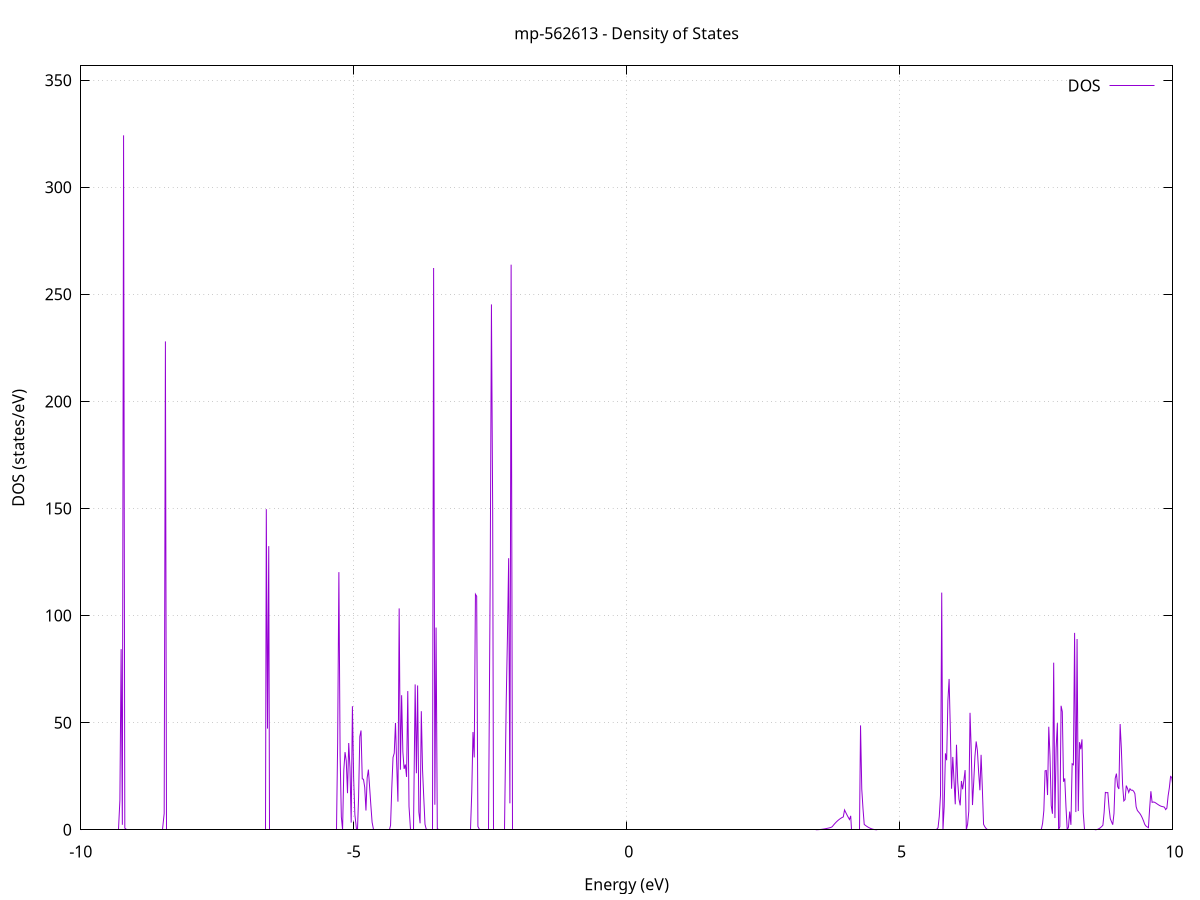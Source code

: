 set title 'mp-562613 - Density of States'
set xlabel 'Energy (eV)'
set ylabel 'DOS (states/eV)'
set grid
set xrange [-10:10]
set yrange [0:356.678]
set xzeroaxis lt -1
set terminal png size 800,600
set output 'mp-562613_dos_gnuplot.png'
plot '-' using 1:2 with lines title 'DOS'
-26.210700 0.000000
-26.188100 0.000000
-26.165600 0.000000
-26.143100 0.000000
-26.120500 0.000000
-26.098000 0.000000
-26.075500 0.000000
-26.052900 0.000000
-26.030400 0.000000
-26.007800 0.000000
-25.985300 0.000000
-25.962800 0.000000
-25.940200 0.000000
-25.917700 0.000000
-25.895100 0.000000
-25.872600 0.000000
-25.850100 0.000000
-25.827500 0.000000
-25.805000 0.000000
-25.782400 0.000000
-25.759900 0.000000
-25.737400 0.000000
-25.714800 0.000000
-25.692300 0.000000
-25.669700 0.000000
-25.647200 0.000000
-25.624700 0.000000
-25.602100 0.000000
-25.579600 0.000000
-25.557000 0.000000
-25.534500 0.000000
-25.512000 0.000000
-25.489400 0.000000
-25.466900 0.000000
-25.444400 0.000000
-25.421800 0.000000
-25.399300 0.000000
-25.376700 0.000000
-25.354200 0.000000
-25.331700 0.000000
-25.309100 0.000000
-25.286600 0.000000
-25.264000 0.000000
-25.241500 0.000000
-25.219000 0.000000
-25.196400 0.000000
-25.173900 0.000000
-25.151300 0.000000
-25.128800 0.000000
-25.106300 0.000000
-25.083700 0.000000
-25.061200 0.000000
-25.038600 0.000000
-25.016100 0.000000
-24.993600 0.000000
-24.971000 0.000000
-24.948500 0.000000
-24.926000 0.000000
-24.903400 0.000000
-24.880900 0.000000
-24.858300 0.000000
-24.835800 0.000000
-24.813300 0.000000
-24.790700 0.000000
-24.768200 0.000000
-24.745600 0.000000
-24.723100 0.000000
-24.700600 0.000000
-24.678000 0.000000
-24.655500 0.000000
-24.632900 0.000000
-24.610400 0.000000
-24.587900 0.000000
-24.565300 0.000000
-24.542800 0.000000
-24.520200 0.000000
-24.497700 0.000000
-24.475200 0.000000
-24.452600 0.000000
-24.430100 0.000000
-24.407600 0.000000
-24.385000 0.000000
-24.362500 0.000000
-24.339900 0.000000
-24.317400 0.000000
-24.294900 0.000000
-24.272300 0.000000
-24.249800 0.000000
-24.227200 0.000000
-24.204700 0.000000
-24.182200 0.000000
-24.159600 8.852300
-24.137100 0.000000
-24.114500 0.000000
-24.092000 0.000000
-24.069500 0.000000
-24.046900 0.000000
-24.024400 0.000000
-24.001800 0.000000
-23.979300 0.000000
-23.956800 0.000000
-23.934200 0.000000
-23.911700 0.000000
-23.889200 0.000000
-23.866600 0.000000
-23.844100 0.000000
-23.821500 0.000000
-23.799000 0.000000
-23.776500 0.000000
-23.753900 0.000000
-23.731400 0.000000
-23.708800 0.000000
-23.686300 0.000000
-23.663800 0.000000
-23.641200 0.000000
-23.618700 0.000000
-23.596100 0.000000
-23.573600 0.000000
-23.551100 0.000000
-23.528500 0.000000
-23.506000 0.000000
-23.483400 0.000000
-23.460900 0.000000
-23.438400 0.000000
-23.415800 0.000000
-23.393300 0.000000
-23.370800 0.000000
-23.348200 0.000000
-23.325700 0.000000
-23.303100 0.000000
-23.280600 0.000000
-23.258100 0.000000
-23.235500 0.000000
-23.213000 0.000000
-23.190400 0.000000
-23.167900 0.000000
-23.145400 0.000000
-23.122800 0.000000
-23.100300 0.000000
-23.077700 0.000000
-23.055200 0.000000
-23.032700 0.000000
-23.010100 0.000000
-22.987600 0.000000
-22.965000 0.000000
-22.942500 0.000000
-22.920000 0.000000
-22.897400 0.000000
-22.874900 0.000000
-22.852400 0.000000
-22.829800 0.000000
-22.807300 0.000000
-22.784700 0.000000
-22.762200 0.000000
-22.739700 0.000000
-22.717100 0.000000
-22.694600 0.000000
-22.672000 0.000000
-22.649500 0.000000
-22.627000 0.000000
-22.604400 0.000000
-22.581900 0.000000
-22.559300 0.000000
-22.536800 0.000000
-22.514300 0.000000
-22.491700 0.000000
-22.469200 0.000000
-22.446600 0.000000
-22.424100 0.000000
-22.401600 0.000000
-22.379000 0.000000
-22.356500 0.000000
-22.334000 0.000000
-22.311400 0.000000
-22.288900 0.000000
-22.266300 0.000000
-22.243800 0.000000
-22.221300 0.000000
-22.198700 55.037800
-22.176200 0.000000
-22.153600 0.000000
-22.131100 0.000000
-22.108600 0.000000
-22.086000 0.000000
-22.063500 0.000000
-22.040900 0.000000
-22.018400 0.000000
-21.995900 0.000000
-21.973300 0.000000
-21.950800 0.000000
-21.928200 0.000000
-21.905700 0.000000
-21.883200 0.000000
-21.860600 0.000000
-21.838100 0.000000
-21.815600 0.000000
-21.793000 0.000000
-21.770500 0.000000
-21.747900 0.000000
-21.725400 0.000000
-21.702900 0.000000
-21.680300 0.000000
-21.657800 0.000000
-21.635200 0.000000
-21.612700 0.000000
-21.590200 0.000000
-21.567600 0.000000
-21.545100 0.000000
-21.522500 0.000000
-21.500000 0.000000
-21.477500 0.000000
-21.454900 0.000000
-21.432400 0.000000
-21.409800 0.000000
-21.387300 0.000000
-21.364800 0.000000
-21.342200 0.000000
-21.319700 0.000000
-21.297100 0.000000
-21.274600 0.000000
-21.252100 0.000000
-21.229500 0.000000
-21.207000 0.000000
-21.184500 0.000000
-21.161900 0.000000
-21.139400 0.000000
-21.116800 0.000000
-21.094300 0.000000
-21.071800 0.000000
-21.049200 0.000000
-21.026700 0.000000
-21.004100 0.000000
-20.981600 0.000000
-20.959100 0.000000
-20.936500 0.000000
-20.914000 0.000000
-20.891400 0.000000
-20.868900 0.000000
-20.846400 0.000000
-20.823800 0.000000
-20.801300 0.000000
-20.778700 0.000000
-20.756200 0.000000
-20.733700 0.000000
-20.711100 0.000000
-20.688600 0.000000
-20.666100 0.000000
-20.643500 0.000000
-20.621000 0.000000
-20.598400 0.000000
-20.575900 0.000000
-20.553400 0.000000
-20.530800 0.000000
-20.508300 0.000000
-20.485700 0.000000
-20.463200 0.000000
-20.440700 0.000000
-20.418100 0.000000
-20.395600 0.000000
-20.373000 0.000000
-20.350500 0.000000
-20.328000 0.000000
-20.305400 0.000000
-20.282900 0.000000
-20.260300 0.000000
-20.237800 0.000000
-20.215300 0.000000
-20.192700 0.000000
-20.170200 0.000000
-20.147700 0.000000
-20.125100 0.000000
-20.102600 0.000000
-20.080000 0.000000
-20.057500 0.000000
-20.035000 0.000000
-20.012400 0.000000
-19.989900 0.000000
-19.967300 0.000000
-19.944800 0.000000
-19.922300 0.000000
-19.899700 0.000000
-19.877200 0.000000
-19.854600 0.000000
-19.832100 0.000000
-19.809600 0.000000
-19.787000 0.000000
-19.764500 0.000000
-19.741900 0.000000
-19.719400 0.000000
-19.696900 0.000000
-19.674300 0.000000
-19.651800 0.000000
-19.629300 0.000000
-19.606700 0.000000
-19.584200 0.000000
-19.561600 0.000000
-19.539100 0.000000
-19.516600 0.000000
-19.494000 0.000000
-19.471500 0.000000
-19.448900 0.000000
-19.426400 595.276800
-19.403900 235.315100
-19.381300 8.285100
-19.358800 0.000000
-19.336200 0.000000
-19.313700 0.000000
-19.291200 0.000000
-19.268600 0.000000
-19.246100 0.000000
-19.223500 0.000000
-19.201000 0.000000
-19.178500 0.000000
-19.155900 0.000000
-19.133400 0.000000
-19.110900 0.000000
-19.088300 0.000000
-19.065800 0.000000
-19.043200 0.000000
-19.020700 0.000000
-18.998200 0.000000
-18.975600 0.000000
-18.953100 0.000000
-18.930500 0.000000
-18.908000 0.000000
-18.885500 0.000000
-18.862900 0.000000
-18.840400 0.000000
-18.817800 0.000000
-18.795300 0.000000
-18.772800 0.000000
-18.750200 0.000000
-18.727700 0.000000
-18.705100 0.000000
-18.682600 0.000000
-18.660100 0.000000
-18.637500 0.000000
-18.615000 0.000000
-18.592500 0.000000
-18.569900 0.000000
-18.547400 0.000000
-18.524800 0.000000
-18.502300 0.000000
-18.479800 0.000000
-18.457200 0.000000
-18.434700 0.000000
-18.412100 0.000000
-18.389600 0.000000
-18.367100 0.000000
-18.344500 0.000000
-18.322000 0.000000
-18.299400 0.000000
-18.276900 0.000000
-18.254400 0.000000
-18.231800 0.000000
-18.209300 0.000000
-18.186700 0.000000
-18.164200 0.000000
-18.141700 0.000000
-18.119100 0.000000
-18.096600 0.000000
-18.074100 0.000000
-18.051500 0.000000
-18.029000 0.000000
-18.006400 0.000000
-17.983900 0.000000
-17.961400 0.000000
-17.938800 0.000000
-17.916300 0.000000
-17.893700 0.000000
-17.871200 0.000000
-17.848700 0.000000
-17.826100 0.000000
-17.803600 0.000000
-17.781000 0.000000
-17.758500 0.000000
-17.736000 0.000000
-17.713400 0.000000
-17.690900 0.000000
-17.668300 0.000000
-17.645800 0.000000
-17.623300 0.000000
-17.600700 0.000000
-17.578200 0.000000
-17.555700 0.000000
-17.533100 0.000000
-17.510600 0.000000
-17.488000 0.000000
-17.465500 0.000000
-17.443000 0.000000
-17.420400 0.000000
-17.397900 0.000000
-17.375300 0.000000
-17.352800 0.000000
-17.330300 0.000000
-17.307700 0.000000
-17.285200 0.000000
-17.262600 0.000000
-17.240100 0.000000
-17.217600 0.000000
-17.195000 0.000000
-17.172500 0.000000
-17.149900 0.000000
-17.127400 0.000000
-17.104900 0.000000
-17.082300 0.000000
-17.059800 0.000000
-17.037200 0.000000
-17.014700 0.000000
-16.992200 0.000000
-16.969600 0.000000
-16.947100 0.000000
-16.924600 0.000000
-16.902000 0.000000
-16.879500 0.000000
-16.856900 0.000000
-16.834400 0.000000
-16.811900 0.000000
-16.789300 0.000000
-16.766800 0.000000
-16.744200 0.000000
-16.721700 0.000000
-16.699200 0.000000
-16.676600 0.000000
-16.654100 0.000000
-16.631500 0.000000
-16.609000 0.000000
-16.586500 0.000000
-16.563900 0.000000
-16.541400 0.000000
-16.518800 0.000000
-16.496300 0.000000
-16.473800 0.000000
-16.451200 0.000000
-16.428700 0.000000
-16.406200 0.000000
-16.383600 0.000000
-16.361100 0.000000
-16.338500 0.000000
-16.316000 0.000000
-16.293500 0.000000
-16.270900 0.000000
-16.248400 0.000000
-16.225800 0.000000
-16.203300 0.000000
-16.180800 0.000000
-16.158200 0.000000
-16.135700 0.000000
-16.113100 0.000000
-16.090600 0.000000
-16.068100 0.000000
-16.045500 0.000000
-16.023000 0.000000
-16.000400 0.000000
-15.977900 0.000000
-15.955400 0.000000
-15.932800 0.000000
-15.910300 0.000000
-15.887800 0.000000
-15.865200 0.000000
-15.842700 0.000000
-15.820100 0.000000
-15.797600 0.000000
-15.775100 0.000000
-15.752500 0.000000
-15.730000 0.000000
-15.707400 0.000000
-15.684900 0.000000
-15.662400 0.000000
-15.639800 0.000000
-15.617300 0.000000
-15.594700 0.000000
-15.572200 0.000000
-15.549700 0.000000
-15.527100 0.000000
-15.504600 0.000000
-15.482000 0.000000
-15.459500 0.000000
-15.437000 0.000000
-15.414400 0.000000
-15.391900 0.000000
-15.369400 0.000000
-15.346800 0.000000
-15.324300 0.000000
-15.301700 0.000000
-15.279200 0.000000
-15.256700 0.000000
-15.234100 0.000000
-15.211600 0.000000
-15.189000 0.000000
-15.166500 0.000000
-15.144000 0.000000
-15.121400 0.000000
-15.098900 0.000000
-15.076300 0.000000
-15.053800 0.000000
-15.031300 0.000000
-15.008700 0.000000
-14.986200 0.000000
-14.963600 0.000000
-14.941100 0.000000
-14.918600 0.000000
-14.896000 0.000000
-14.873500 0.000000
-14.851000 0.000000
-14.828400 0.000000
-14.805900 0.000000
-14.783300 0.000000
-14.760800 0.000000
-14.738300 0.000000
-14.715700 0.000000
-14.693200 0.000000
-14.670600 0.000000
-14.648100 0.000000
-14.625600 0.000000
-14.603000 0.000000
-14.580500 0.000000
-14.557900 0.000000
-14.535400 0.000000
-14.512900 0.000000
-14.490300 0.000000
-14.467800 0.000000
-14.445200 0.000000
-14.422700 0.000000
-14.400200 0.000000
-14.377600 0.000000
-14.355100 0.000000
-14.332600 0.000000
-14.310000 0.000000
-14.287500 0.000000
-14.264900 0.000000
-14.242400 0.000000
-14.219900 0.000000
-14.197300 0.000000
-14.174800 0.000000
-14.152200 0.000000
-14.129700 0.000000
-14.107200 0.000000
-14.084600 0.000000
-14.062100 0.000000
-14.039500 0.000000
-14.017000 0.000000
-13.994500 0.000000
-13.971900 0.000000
-13.949400 0.000000
-13.926800 0.000000
-13.904300 0.000000
-13.881800 0.000000
-13.859200 0.000000
-13.836700 0.000000
-13.814200 0.000000
-13.791600 0.000000
-13.769100 0.000000
-13.746500 0.000000
-13.724000 0.000000
-13.701500 0.000000
-13.678900 0.000000
-13.656400 0.000000
-13.633800 0.000000
-13.611300 0.000000
-13.588800 0.000000
-13.566200 0.000000
-13.543700 0.000000
-13.521100 0.000000
-13.498600 0.000000
-13.476100 0.000000
-13.453500 0.000000
-13.431000 0.000000
-13.408400 0.000000
-13.385900 0.000000
-13.363400 0.000000
-13.340800 0.000000
-13.318300 0.000000
-13.295800 0.000000
-13.273200 0.000000
-13.250700 0.000000
-13.228100 0.000000
-13.205600 0.000000
-13.183100 0.000000
-13.160500 0.000000
-13.138000 0.000000
-13.115400 0.000000
-13.092900 0.000000
-13.070400 0.000000
-13.047800 0.000000
-13.025300 0.000000
-13.002700 0.000000
-12.980200 0.000000
-12.957700 0.000000
-12.935100 0.000000
-12.912600 0.000000
-12.890000 0.000000
-12.867500 0.000000
-12.845000 0.000000
-12.822400 0.000000
-12.799900 0.000000
-12.777300 0.000000
-12.754800 0.000000
-12.732300 0.000000
-12.709700 0.000000
-12.687200 0.000000
-12.664700 0.000000
-12.642100 0.000000
-12.619600 0.000000
-12.597000 0.000000
-12.574500 0.000000
-12.552000 0.000000
-12.529400 0.000000
-12.506900 0.000000
-12.484300 0.000000
-12.461800 0.000000
-12.439300 0.000000
-12.416700 0.000000
-12.394200 0.000000
-12.371600 0.000000
-12.349100 0.000000
-12.326600 0.000000
-12.304000 0.000000
-12.281500 0.000000
-12.258900 0.000000
-12.236400 0.000000
-12.213900 0.000000
-12.191300 0.000000
-12.168800 0.000000
-12.146300 0.000000
-12.123700 0.000000
-12.101200 0.000000
-12.078600 0.000000
-12.056100 0.000000
-12.033600 0.000000
-12.011000 0.000000
-11.988500 0.000000
-11.965900 0.000000
-11.943400 0.000000
-11.920900 0.000000
-11.898300 0.000000
-11.875800 0.000000
-11.853200 0.000000
-11.830700 0.000000
-11.808200 377.495300
-11.785600 361.751800
-11.763100 0.000000
-11.740500 4.870000
-11.718000 0.000000
-11.695500 0.000000
-11.672900 0.000000
-11.650400 0.000000
-11.627900 0.000000
-11.605300 0.000000
-11.582800 0.000000
-11.560200 0.000000
-11.537700 0.000000
-11.515200 0.000000
-11.492600 0.000000
-11.470100 0.000000
-11.447500 0.000000
-11.425000 0.000000
-11.402500 0.000000
-11.379900 0.000000
-11.357400 0.000000
-11.334800 0.000000
-11.312300 0.000000
-11.289800 0.000000
-11.267200 0.000000
-11.244700 0.000000
-11.222100 0.000000
-11.199600 0.000000
-11.177100 0.000000
-11.154500 0.000000
-11.132000 0.000000
-11.109500 0.000000
-11.086900 0.000000
-11.064400 0.000000
-11.041800 0.000000
-11.019300 0.000000
-10.996800 0.000000
-10.974200 0.000000
-10.951700 0.000000
-10.929100 0.000000
-10.906600 0.000000
-10.884100 0.000000
-10.861500 0.000000
-10.839000 0.000000
-10.816400 0.000000
-10.793900 0.000000
-10.771400 0.000000
-10.748800 0.000000
-10.726300 0.000000
-10.703700 0.000000
-10.681200 0.000000
-10.658700 0.000000
-10.636100 0.000000
-10.613600 0.000000
-10.591100 0.000000
-10.568500 0.000000
-10.546000 0.000000
-10.523400 0.000000
-10.500900 0.000000
-10.478400 0.000000
-10.455800 0.000000
-10.433300 0.000000
-10.410700 0.000000
-10.388200 0.000000
-10.365700 0.000000
-10.343100 0.000000
-10.320600 0.000000
-10.298000 0.000000
-10.275500 0.000000
-10.253000 0.000000
-10.230400 0.000000
-10.207900 0.000000
-10.185300 0.000000
-10.162800 0.000000
-10.140300 0.000000
-10.117700 0.000000
-10.095200 0.000000
-10.072700 0.000000
-10.050100 0.000000
-10.027600 0.000000
-10.005000 0.000000
-9.982500 0.000000
-9.960000 0.000000
-9.937400 0.000000
-9.914900 0.000000
-9.892300 0.000000
-9.869800 0.000000
-9.847300 0.000000
-9.824700 0.000000
-9.802200 0.000000
-9.779600 0.000000
-9.757100 0.000000
-9.734600 0.000000
-9.712000 0.000000
-9.689500 0.000000
-9.666900 0.000000
-9.644400 0.000000
-9.621900 0.000000
-9.599300 0.000000
-9.576800 0.000000
-9.554300 0.000000
-9.531700 0.000000
-9.509200 0.000000
-9.486600 0.000000
-9.464100 0.000000
-9.441600 0.000000
-9.419000 0.000000
-9.396500 0.000000
-9.373900 0.000000
-9.351400 0.000000
-9.328900 0.000000
-9.306300 0.000000
-9.283800 13.833700
-9.261200 84.331200
-9.238700 2.324700
-9.216200 324.252600
-9.193600 0.793600
-9.171100 0.000000
-9.148500 0.000000
-9.126000 0.000000
-9.103500 0.000000
-9.080900 0.000000
-9.058400 0.000000
-9.035800 0.000000
-9.013300 0.000000
-8.990800 0.000000
-8.968200 0.000000
-8.945700 0.000000
-8.923200 0.000000
-8.900600 0.000000
-8.878100 0.000000
-8.855500 0.000000
-8.833000 0.000000
-8.810500 0.000000
-8.787900 0.000000
-8.765400 0.000000
-8.742800 0.000000
-8.720300 0.000000
-8.697800 0.000000
-8.675200 0.000000
-8.652700 0.000000
-8.630100 0.000000
-8.607600 0.000000
-8.585100 0.000000
-8.562500 0.000000
-8.540000 0.000000
-8.517400 0.000000
-8.494900 0.000000
-8.472400 7.590600
-8.449800 228.021200
-8.427300 0.000000
-8.404800 0.000000
-8.382200 0.000000
-8.359700 0.000000
-8.337100 0.000000
-8.314600 0.000000
-8.292100 0.000000
-8.269500 0.000000
-8.247000 0.000000
-8.224400 0.000000
-8.201900 0.000000
-8.179400 0.000000
-8.156800 0.000000
-8.134300 0.000000
-8.111700 0.000000
-8.089200 0.000000
-8.066700 0.000000
-8.044100 0.000000
-8.021600 0.000000
-7.999000 0.000000
-7.976500 0.000000
-7.954000 0.000000
-7.931400 0.000000
-7.908900 0.000000
-7.886400 0.000000
-7.863800 0.000000
-7.841300 0.000000
-7.818700 0.000000
-7.796200 0.000000
-7.773700 0.000000
-7.751100 0.000000
-7.728600 0.000000
-7.706000 0.000000
-7.683500 0.000000
-7.661000 0.000000
-7.638400 0.000000
-7.615900 0.000000
-7.593300 0.000000
-7.570800 0.000000
-7.548300 0.000000
-7.525700 0.000000
-7.503200 0.000000
-7.480600 0.000000
-7.458100 0.000000
-7.435600 0.000000
-7.413000 0.000000
-7.390500 0.000000
-7.368000 0.000000
-7.345400 0.000000
-7.322900 0.000000
-7.300300 0.000000
-7.277800 0.000000
-7.255300 0.000000
-7.232700 0.000000
-7.210200 0.000000
-7.187600 0.000000
-7.165100 0.000000
-7.142600 0.000000
-7.120000 0.000000
-7.097500 0.000000
-7.074900 0.000000
-7.052400 0.000000
-7.029900 0.000000
-7.007300 0.000000
-6.984800 0.000000
-6.962200 0.000000
-6.939700 0.000000
-6.917200 0.000000
-6.894600 0.000000
-6.872100 0.000000
-6.849600 0.000000
-6.827000 0.000000
-6.804500 0.000000
-6.781900 0.000000
-6.759400 0.000000
-6.736900 0.000000
-6.714300 0.000000
-6.691800 0.000000
-6.669200 0.000000
-6.646700 0.000000
-6.624200 0.000000
-6.601600 149.705600
-6.579100 47.250300
-6.556500 132.448600
-6.534000 0.000000
-6.511500 0.000000
-6.488900 0.000000
-6.466400 0.000000
-6.443800 0.000000
-6.421300 0.000000
-6.398800 0.000000
-6.376200 0.000000
-6.353700 0.000000
-6.331200 0.000000
-6.308600 0.000000
-6.286100 0.000000
-6.263500 0.000000
-6.241000 0.000000
-6.218500 0.000000
-6.195900 0.000000
-6.173400 0.000000
-6.150800 0.000000
-6.128300 0.000000
-6.105800 0.000000
-6.083200 0.000000
-6.060700 0.000000
-6.038100 0.000000
-6.015600 0.000000
-5.993100 0.000000
-5.970500 0.000000
-5.948000 0.000000
-5.925400 0.000000
-5.902900 0.000000
-5.880400 0.000000
-5.857800 0.000000
-5.835300 0.000000
-5.812800 0.000000
-5.790200 0.000000
-5.767700 0.000000
-5.745100 0.000000
-5.722600 0.000000
-5.700100 0.000000
-5.677500 0.000000
-5.655000 0.000000
-5.632400 0.000000
-5.609900 0.000000
-5.587400 0.000000
-5.564800 0.000000
-5.542300 0.000000
-5.519700 0.000000
-5.497200 0.000000
-5.474700 0.000000
-5.452100 0.000000
-5.429600 0.000000
-5.407000 0.000000
-5.384500 0.000000
-5.362000 0.000000
-5.339400 0.000000
-5.316900 0.000000
-5.294400 40.306900
-5.271800 120.306600
-5.249300 34.967800
-5.226700 5.993900
-5.204200 0.000000
-5.181700 27.854700
-5.159100 36.261500
-5.136600 32.131700
-5.114000 17.071900
-5.091500 40.517300
-5.069000 29.100800
-5.046400 3.350300
-5.023900 57.710700
-5.001300 24.188600
-4.978800 7.078700
-4.956300 0.000000
-4.933700 0.000000
-4.911200 14.926400
-4.888600 43.483200
-4.866100 46.354100
-4.843600 23.772500
-4.821000 23.584300
-4.798500 19.845200
-4.775900 8.988600
-4.753400 24.264100
-4.730900 28.089500
-4.708300 19.749500
-4.685800 11.349200
-4.663300 3.526300
-4.640700 0.000000
-4.618200 0.000000
-4.595600 0.000000
-4.573100 0.000000
-4.550600 0.000000
-4.528000 0.000000
-4.505500 0.000000
-4.482900 0.000000
-4.460400 0.000000
-4.437900 0.000000
-4.415300 0.000000
-4.392800 0.000000
-4.370200 0.000000
-4.347700 0.000000
-4.325200 2.027900
-4.302600 19.530700
-4.280100 33.740700
-4.257500 35.768800
-4.235000 49.889900
-4.212500 30.465000
-4.189900 13.124400
-4.167400 103.354500
-4.144900 28.052100
-4.122300 62.831200
-4.099800 36.423700
-4.077200 28.438600
-4.054700 30.478600
-4.032200 24.690800
-4.009600 64.759500
-3.987100 10.909700
-3.964500 0.000000
-3.942000 0.000000
-3.919500 0.000000
-3.896900 0.000000
-3.874400 67.885700
-3.851800 26.374100
-3.829300 67.369400
-3.806800 8.324900
-3.784200 3.016000
-3.761700 55.361400
-3.739100 27.940100
-3.716600 14.959700
-3.694100 2.546800
-3.671500 0.291100
-3.649000 0.000000
-3.626500 0.000000
-3.603900 0.000000
-3.581400 0.000000
-3.558800 0.000000
-3.536300 262.300100
-3.513800 11.688900
-3.491200 94.423900
-3.468700 0.569500
-3.446100 0.000000
-3.423600 0.000000
-3.401100 0.000000
-3.378500 0.000000
-3.356000 0.000000
-3.333400 0.000000
-3.310900 0.000000
-3.288400 0.000000
-3.265800 0.000000
-3.243300 0.000000
-3.220700 0.000000
-3.198200 0.000000
-3.175700 0.000000
-3.153100 0.000000
-3.130600 0.000000
-3.108100 0.000000
-3.085500 0.000000
-3.063000 0.000000
-3.040400 0.000000
-3.017900 0.000000
-2.995400 0.000000
-2.972800 0.000000
-2.950300 0.000000
-2.927700 0.000000
-2.905200 0.000000
-2.882700 0.000000
-2.860100 0.000000
-2.837600 17.381900
-2.815000 45.657700
-2.792500 33.784500
-2.770000 109.985500
-2.747400 109.039100
-2.724900 1.537200
-2.702300 0.000000
-2.679800 0.000000
-2.657300 0.000000
-2.634700 0.000000
-2.612200 0.000000
-2.589700 0.000000
-2.567100 0.000000
-2.544600 0.000000
-2.522000 0.000000
-2.499500 118.800700
-2.477000 245.312200
-2.454400 149.214600
-2.431900 0.000000
-2.409300 0.000000
-2.386800 0.000000
-2.364300 0.000000
-2.341700 0.000000
-2.319200 0.000000
-2.296600 0.000000
-2.274100 0.000000
-2.251600 0.000000
-2.229000 0.000000
-2.206500 59.541000
-2.183900 89.826800
-2.161400 126.798400
-2.138900 12.349000
-2.116300 263.853000
-2.093800 0.000000
-2.071300 0.000000
-2.048700 0.000000
-2.026200 0.000000
-2.003600 0.000000
-1.981100 0.000000
-1.958600 0.000000
-1.936000 0.000000
-1.913500 0.000000
-1.890900 0.000000
-1.868400 0.000000
-1.845900 0.000000
-1.823300 0.000000
-1.800800 0.000000
-1.778200 0.000000
-1.755700 0.000000
-1.733200 0.000000
-1.710600 0.000000
-1.688100 0.000000
-1.665500 0.000000
-1.643000 0.000000
-1.620500 0.000000
-1.597900 0.000000
-1.575400 0.000000
-1.552900 0.000000
-1.530300 0.000000
-1.507800 0.000000
-1.485200 0.000000
-1.462700 0.000000
-1.440200 0.000000
-1.417600 0.000000
-1.395100 0.000000
-1.372500 0.000000
-1.350000 0.000000
-1.327500 0.000000
-1.304900 0.000000
-1.282400 0.000000
-1.259800 0.000000
-1.237300 0.000000
-1.214800 0.000000
-1.192200 0.000000
-1.169700 0.000000
-1.147100 0.000000
-1.124600 0.000000
-1.102100 0.000000
-1.079500 0.000000
-1.057000 0.000000
-1.034500 0.000000
-1.011900 0.000000
-0.989400 0.000000
-0.966800 0.000000
-0.944300 0.000000
-0.921800 0.000000
-0.899200 0.000000
-0.876700 0.000000
-0.854100 0.000000
-0.831600 0.000000
-0.809100 0.000000
-0.786500 0.000000
-0.764000 0.000000
-0.741400 0.000000
-0.718900 0.000000
-0.696400 0.000000
-0.673800 0.000000
-0.651300 0.000000
-0.628700 0.000000
-0.606200 0.000000
-0.583700 0.000000
-0.561100 0.000000
-0.538600 0.000000
-0.516000 0.000000
-0.493500 0.000000
-0.471000 0.000000
-0.448400 0.000000
-0.425900 0.000000
-0.403400 0.000000
-0.380800 0.000000
-0.358300 0.000000
-0.335700 0.000000
-0.313200 0.000000
-0.290700 0.000000
-0.268100 0.000000
-0.245600 0.000000
-0.223000 0.000000
-0.200500 0.000000
-0.178000 0.000000
-0.155400 0.000000
-0.132900 0.000000
-0.110300 0.000000
-0.087800 0.000000
-0.065300 0.000000
-0.042700 0.000000
-0.020200 0.000000
0.002400 0.000000
0.024900 0.000000
0.047400 0.000000
0.070000 0.000000
0.092500 0.000000
0.115000 0.000000
0.137600 0.000000
0.160100 0.000000
0.182700 0.000000
0.205200 0.000000
0.227700 0.000000
0.250300 0.000000
0.272800 0.000000
0.295400 0.000000
0.317900 0.000000
0.340400 0.000000
0.363000 0.000000
0.385500 0.000000
0.408100 0.000000
0.430600 0.000000
0.453100 0.000000
0.475700 0.000000
0.498200 0.000000
0.520800 0.000000
0.543300 0.000000
0.565800 0.000000
0.588400 0.000000
0.610900 0.000000
0.633400 0.000000
0.656000 0.000000
0.678500 0.000000
0.701100 0.000000
0.723600 0.000000
0.746100 0.000000
0.768700 0.000000
0.791200 0.000000
0.813800 0.000000
0.836300 0.000000
0.858800 0.000000
0.881400 0.000000
0.903900 0.000000
0.926500 0.000000
0.949000 0.000000
0.971500 0.000000
0.994100 0.000000
1.016600 0.000000
1.039200 0.000000
1.061700 0.000000
1.084200 0.000000
1.106800 0.000000
1.129300 0.000000
1.151800 0.000000
1.174400 0.000000
1.196900 0.000000
1.219500 0.000000
1.242000 0.000000
1.264500 0.000000
1.287100 0.000000
1.309600 0.000000
1.332200 0.000000
1.354700 0.000000
1.377200 0.000000
1.399800 0.000000
1.422300 0.000000
1.444900 0.000000
1.467400 0.000000
1.489900 0.000000
1.512500 0.000000
1.535000 0.000000
1.557600 0.000000
1.580100 0.000000
1.602600 0.000000
1.625200 0.000000
1.647700 0.000000
1.670200 0.000000
1.692800 0.000000
1.715300 0.000000
1.737900 0.000000
1.760400 0.000000
1.782900 0.000000
1.805500 0.000000
1.828000 0.000000
1.850600 0.000000
1.873100 0.000000
1.895600 0.000000
1.918200 0.000000
1.940700 0.000000
1.963300 0.000000
1.985800 0.000000
2.008300 0.000000
2.030900 0.000000
2.053400 0.000000
2.076000 0.000000
2.098500 0.000000
2.121000 0.000000
2.143600 0.000000
2.166100 0.000000
2.188600 0.000000
2.211200 0.000000
2.233700 0.000000
2.256300 0.000000
2.278800 0.000000
2.301300 0.000000
2.323900 0.000000
2.346400 0.000000
2.369000 0.000000
2.391500 0.000000
2.414000 0.000000
2.436600 0.000000
2.459100 0.000000
2.481700 0.000000
2.504200 0.000000
2.526700 0.000000
2.549300 0.000000
2.571800 0.000000
2.594400 0.000000
2.616900 0.000000
2.639400 0.000000
2.662000 0.000000
2.684500 0.000000
2.707000 0.000000
2.729600 0.000000
2.752100 0.000000
2.774700 0.000000
2.797200 0.000000
2.819700 0.000000
2.842300 0.000000
2.864800 0.000000
2.887400 0.000000
2.909900 0.000000
2.932400 0.000000
2.955000 0.000000
2.977500 0.000000
3.000100 0.000000
3.022600 0.000000
3.045100 0.000000
3.067700 0.000000
3.090200 0.000000
3.112800 0.000000
3.135300 0.000000
3.157800 0.000000
3.180400 0.000000
3.202900 0.000000
3.225400 0.000000
3.248000 0.000000
3.270500 0.000000
3.293100 0.000000
3.315600 0.000000
3.338100 0.000000
3.360700 0.000000
3.383200 0.000000
3.405800 0.000000
3.428300 0.000000
3.450800 0.000800
3.473400 0.011400
3.495900 0.034700
3.518500 0.070500
3.541000 0.118900
3.563500 0.179900
3.586100 0.253500
3.608600 0.339700
3.631200 0.438400
3.653700 0.549800
3.676200 0.673700
3.698800 0.810200
3.721300 0.959300
3.743900 1.120900
3.766400 1.442900
3.788900 2.167800
3.811500 2.838700
3.834000 3.455500
3.856500 4.018400
3.879100 4.527100
3.901600 4.981900
3.924200 5.382600
3.946700 5.729300
3.969200 6.021900
3.991800 9.259900
4.014300 8.067500
4.036900 6.925500
4.059400 5.833700
4.081900 4.792300
4.104500 6.507500
4.127000 0.000000
4.149600 0.000000
4.172100 0.000000
4.194600 0.000000
4.217200 0.000000
4.239700 0.000000
4.262300 0.000000
4.284800 48.721800
4.307300 18.994700
4.329900 9.899300
4.352400 2.502700
4.374900 2.046500
4.397500 1.636200
4.420000 1.271700
4.442600 0.953100
4.465100 0.680400
4.487600 0.453500
4.510200 0.272500
4.532700 0.137300
4.555300 0.048000
4.577800 0.004600
4.600300 0.000000
4.622900 0.000000
4.645400 0.000000
4.668000 0.000000
4.690500 0.000000
4.713000 0.000000
4.735600 0.000000
4.758100 0.000000
4.780700 0.000000
4.803200 0.000000
4.825700 0.000000
4.848300 0.000000
4.870800 0.000000
4.893300 0.000000
4.915900 0.000000
4.938400 0.000000
4.961000 0.000000
4.983500 0.000000
5.006000 0.000000
5.028600 0.000000
5.051100 0.000000
5.073700 0.000000
5.096200 0.000000
5.118700 0.000000
5.141300 0.000000
5.163800 0.000000
5.186400 0.000000
5.208900 0.000000
5.231400 0.000000
5.254000 0.000000
5.276500 0.000000
5.299100 0.000000
5.321600 0.000000
5.344100 0.000000
5.366700 0.000000
5.389200 0.000000
5.411700 0.000000
5.434300 0.000000
5.456800 0.000000
5.479400 0.000000
5.501900 0.000000
5.524400 0.000000
5.547000 0.000000
5.569500 0.000000
5.592100 0.000000
5.614600 0.000000
5.637100 0.000000
5.659700 0.000000
5.682200 0.000000
5.704800 0.975100
5.727300 6.242200
5.749800 16.075600
5.772400 110.746100
5.794900 0.000000
5.817500 10.884000
5.840000 35.671400
5.862500 32.471800
5.885100 60.203600
5.907600 70.423300
5.930100 46.520100
5.952700 19.176000
5.975200 34.003600
5.997800 22.695200
6.020300 11.889500
6.042800 39.710100
6.065400 22.206500
6.087900 14.370600
6.110500 11.401600
6.133000 22.778900
6.155500 18.927500
6.178100 23.133600
6.200600 27.872600
6.223200 0.000000
6.245700 2.457900
6.268200 8.685100
6.290800 54.620500
6.313300 36.989300
6.335900 11.540300
6.358400 22.253300
6.380900 34.269300
6.403500 41.240200
6.426000 36.931600
6.448500 26.856100
6.471100 18.450000
6.493600 34.999300
6.516200 19.430100
6.538700 2.561200
6.561200 1.442300
6.583800 0.642500
6.606300 0.161700
6.628900 0.000000
6.651400 0.000000
6.673900 0.000000
6.696500 0.000000
6.719000 0.000000
6.741600 0.000000
6.764100 0.000000
6.786600 0.000000
6.809200 0.000000
6.831700 0.000000
6.854300 0.000000
6.876800 0.000000
6.899300 0.000000
6.921900 0.000000
6.944400 0.000000
6.966900 0.000000
6.989500 0.000000
7.012000 0.000000
7.034600 0.000000
7.057100 0.000000
7.079600 0.000000
7.102200 0.000000
7.124700 0.000000
7.147300 0.000000
7.169800 0.000000
7.192300 0.000000
7.214900 0.000000
7.237400 0.000000
7.260000 0.000000
7.282500 0.000000
7.305000 0.000000
7.327600 0.000000
7.350100 0.000000
7.372700 0.000000
7.395200 0.000000
7.417700 0.000000
7.440300 0.000000
7.462800 0.000000
7.485400 0.000000
7.507900 0.000000
7.530400 0.000000
7.553000 0.000000
7.575500 0.000000
7.598000 0.245700
7.620600 3.045900
7.643100 8.969200
7.665700 27.520500
7.688200 27.696300
7.710700 16.199300
7.733300 48.095600
7.755800 34.460300
7.778400 11.316700
7.800900 7.483900
7.823400 78.037200
7.846000 5.465300
7.868500 38.200300
7.891100 49.821700
7.913600 0.000000
7.936100 1.457300
7.958700 57.895200
7.981200 55.145000
8.003800 22.429200
8.026300 23.968200
8.048800 10.554800
8.071400 0.000000
8.093900 1.195900
8.116400 8.497000
8.139000 2.307800
8.161500 30.821900
8.184100 30.358100
8.206600 91.929700
8.229100 8.257000
8.251700 89.073700
8.274200 8.745700
8.296800 40.891300
8.319300 37.607200
8.341800 42.223000
8.364400 8.142900
8.386900 0.000000
8.409500 0.000000
8.432000 0.000000
8.454500 0.000000
8.477100 0.000000
8.499600 0.000000
8.522200 0.000000
8.544700 0.000000
8.567200 0.000000
8.589800 0.004100
8.612300 0.087800
8.634800 0.279600
8.657400 0.579600
8.679900 0.987600
8.702500 1.503800
8.725000 2.128000
8.747500 8.106000
8.770100 17.456100
8.792600 17.296900
8.815200 17.371500
8.837700 10.197900
8.860200 5.190400
8.882800 3.754700
8.905300 2.374200
8.927900 7.564400
8.950400 24.019300
8.972900 26.224900
8.995500 20.150000
9.018000 19.054300
9.040600 49.378300
9.063100 37.913700
9.085600 21.104700
9.108200 13.466200
9.130700 14.095000
9.153200 20.626100
9.175800 19.262800
9.198300 17.430400
9.220900 19.143500
9.243400 18.466200
9.265900 18.505900
9.288500 17.996500
9.311000 16.844600
9.333600 10.766600
9.356100 9.012900
9.378600 8.322000
9.401200 7.632700
9.423700 6.711800
9.446300 5.559400
9.468800 4.175400
9.491300 2.559800
9.513900 1.741000
9.536400 1.331700
9.559000 0.977200
9.581500 10.030100
9.604000 17.985400
9.626600 12.809700
9.649100 12.959400
9.671600 12.852900
9.694200 12.490100
9.716700 12.101600
9.739300 11.713600
9.761800 11.350900
9.784300 11.068900
9.806900 10.867400
9.829400 10.746500
9.852000 10.561400
9.874500 9.431300
9.897000 10.102900
9.919600 15.789300
9.942100 19.572400
9.964700 24.906100
9.987200 24.445400
10.009700 19.679200
10.032300 11.310600
10.054800 9.553600
10.077400 10.142600
10.099900 10.341500
10.122400 10.139000
10.145000 9.535300
10.167500 9.519000
10.190000 5.921500
10.212600 5.825500
10.235100 23.778300
10.257700 48.816500
10.280200 5.619200
10.302700 5.215600
10.325300 5.055000
10.347800 17.076500
10.370400 65.309000
10.392900 9.746400
10.415400 1.696100
10.438000 1.741600
10.460500 2.784000
10.483100 3.690000
10.505600 4.459800
10.528100 8.700200
10.550700 10.280400
10.573200 12.225100
10.595800 14.149400
10.618300 15.161300
10.640800 15.045100
10.663400 13.961500
10.685900 13.071700
10.708400 12.746300
10.731000 12.527400
10.753500 17.011300
10.776100 10.586800
10.798600 6.989800
10.821100 4.291700
10.843700 2.492600
10.866200 1.592400
10.888800 1.764500
10.911300 2.010000
10.933800 25.227500
10.956400 15.244400
10.978900 12.834400
11.001500 10.529900
11.024000 8.330900
11.046500 6.237400
11.069100 4.249400
11.091600 5.082000
11.114200 88.102100
11.136700 28.824000
11.159200 0.123800
11.181800 1.031000
11.204300 4.825400
11.226800 10.286300
11.249400 14.865100
11.271900 15.399200
11.294500 13.895500
11.317000 10.354000
11.339500 4.718800
11.362100 2.482800
11.384600 2.335400
11.407200 2.206400
11.429700 2.096000
11.452200 2.004100
11.474800 1.930700
11.497300 1.875800
11.519900 1.839500
11.542400 1.821600
11.564900 6.719800
11.587500 15.368000
11.610000 19.281900
11.632600 21.335700
11.655100 21.836200
11.677600 10.003300
11.700200 9.239400
11.722700 12.477800
11.745300 10.460800
11.767800 8.826000
11.790300 7.369200
11.812900 9.632400
11.835400 11.362800
11.857900 12.494700
11.880500 15.678000
11.903000 29.161400
11.925600 21.043700
11.948100 22.532700
11.970600 21.671300
11.993200 18.808400
12.015700 15.249300
12.038300 12.123100
12.060800 8.857900
12.083300 5.318800
12.105900 2.657900
12.128400 2.044000
12.151000 2.516400
12.173500 2.945500
12.196000 3.331500
12.218600 3.674300
12.241100 3.973800
12.263700 4.230100
12.286200 4.443900
12.308700 6.480300
12.331300 9.592400
12.353800 14.328600
12.376300 16.673700
12.398900 16.791800
12.421400 15.047000
12.444000 13.137200
12.466500 11.690800
12.489000 11.399400
12.511600 10.710500
12.534100 8.604900
12.556700 6.329200
12.579200 4.138900
12.601700 2.039300
12.624300 21.306600
12.646800 17.340000
12.669400 11.346300
12.691900 10.738500
12.714400 9.757000
12.737000 13.835400
12.759500 19.524800
12.782100 23.937100
12.804600 23.887100
12.827100 19.276600
12.849700 7.582600
12.872200 10.797600
12.894700 18.883500
12.917300 20.122400
12.939800 16.119600
12.962400 9.948800
12.984900 7.931200
13.007400 10.482100
13.030000 14.307900
13.052500 18.752700
13.075100 24.529500
13.097600 18.634800
13.120100 4.493600
13.142700 2.452400
13.165200 14.424900
13.187800 1.108300
13.210300 0.000000
13.232800 0.000000
13.255400 25.688300
13.277900 57.265200
13.300500 5.102200
13.323000 2.012300
13.345500 6.098000
13.368100 18.783500
13.390600 31.530300
13.413100 34.329300
13.435700 12.370300
13.458200 73.552200
13.480800 20.348200
13.503300 10.231900
13.525800 0.000000
13.548400 0.000000
13.570900 19.032100
13.593500 47.256600
13.616000 7.009300
13.638500 15.759800
13.661100 20.330800
13.683600 23.401800
13.706200 22.134000
13.728700 17.213600
13.751200 4.455600
13.773800 9.122000
13.796300 18.098400
13.818900 23.571900
13.841400 21.816700
13.863900 4.086900
13.886500 1.731400
13.909000 26.505100
13.931500 9.585800
13.954100 9.811800
13.976600 9.623400
13.999200 9.020600
14.021700 8.003400
14.044200 7.080500
14.066800 20.389500
14.089300 46.158800
14.111900 10.851200
14.134400 0.966200
14.156900 1.369700
14.179500 1.882400
14.202000 14.549800
14.224600 34.549000
14.247100 20.679000
14.269600 14.129000
14.292200 8.197400
14.314700 12.870700
14.337300 18.341500
14.359800 19.039900
14.382300 19.276300
14.404900 7.391100
14.427400 11.488000
14.449900 15.663600
14.472500 19.899500
14.495000 17.770200
14.517600 17.209600
14.540100 16.404500
14.562600 14.755300
14.585200 10.137100
14.607700 9.465900
14.630300 10.898400
14.652800 12.385800
14.675300 13.926900
14.697900 73.603500
14.720400 20.918900
14.743000 14.788400
14.765500 5.871800
14.788000 1.670600
14.810600 2.546600
14.833100 3.545300
14.855700 4.666800
14.878200 5.911100
14.900700 21.514200
14.923300 41.879500
14.945800 18.338500
14.968300 28.496000
14.990900 67.802600
15.013400 11.015300
15.036000 6.510300
15.058500 7.690300
15.081000 10.024000
15.103600 10.163700
15.126100 10.368700
15.148700 14.427500
15.171200 17.510600
15.193700 13.658100
15.216300 8.735700
15.238800 8.354200
15.261400 8.706900
15.283900 8.930600
15.306400 9.025300
15.329000 9.503500
15.351500 9.847300
15.374100 10.033500
15.396600 3.533000
15.419100 10.251400
15.441700 13.626900
15.464200 14.936500
15.486700 15.256100
15.509300 14.539500
15.531800 12.786900
15.554400 9.998200
15.576900 11.984900
15.599400 19.250600
15.622000 20.679300
15.644500 19.110400
15.667100 14.543900
15.689600 6.821900
15.712100 7.872800
15.734700 9.556400
15.757200 11.862400
15.779800 14.788000
15.802300 28.757600
15.824800 7.292400
15.847400 1.771800
15.869900 1.015400
15.892500 0.497300
15.915000 0.186800
15.937500 15.935500
15.960100 26.623900
15.982600 23.122400
16.005200 21.335000
16.027700 19.669200
16.050200 20.577000
16.072800 23.410500
16.095300 17.058200
16.117800 8.001300
16.140400 10.368500
16.162900 13.025700
16.185500 15.972900
16.208000 15.938900
16.230500 21.459000
16.253100 26.323700
16.275600 22.999200
16.298200 15.603800
16.320700 13.838800
16.343200 9.933000
16.365800 6.273900
16.388300 3.225700
16.410900 19.312900
16.433400 22.955700
16.455900 16.824600
16.478500 13.361100
16.501000 12.788100
16.523600 11.036600
16.546100 8.709800
16.568600 8.524200
16.591200 9.427100
16.613700 10.465200
16.636200 12.377700
16.658800 10.363800
16.681300 8.872700
16.703900 6.854700
16.726400 4.309700
16.748900 2.281200
16.771500 1.043900
16.794000 0.284200
16.816600 0.002000
16.839100 0.000000
16.861600 0.000000
16.884200 0.000000
16.906700 0.000000
16.929300 0.000000
16.951800 0.000000
16.974300 0.000000
16.996900 0.000000
17.019400 0.000000
17.042000 0.000000
17.064500 0.000000
17.087000 0.000000
17.109600 0.000000
17.132100 0.000000
17.154600 0.000000
17.177200 0.000000
17.199700 0.000000
17.222300 0.000000
17.244800 0.000000
17.267300 0.000000
17.289900 0.000000
17.312400 0.000000
17.335000 0.000000
17.357500 0.000000
17.380000 0.000000
17.402600 0.000000
17.425100 0.000000
17.447700 0.000000
17.470200 0.000000
17.492700 0.000000
17.515300 0.000000
17.537800 0.000000
17.560400 0.000000
17.582900 0.000000
17.605400 0.000000
17.628000 0.000000
17.650500 0.000000
17.673000 0.000000
17.695600 0.000000
17.718100 0.000000
17.740700 0.000000
17.763200 0.000000
17.785700 0.000000
17.808300 0.000000
17.830800 0.000000
17.853400 0.000000
17.875900 0.000000
17.898400 0.000000
17.921000 0.000000
17.943500 0.000000
17.966100 0.000000
17.988600 0.000000
18.011100 0.000000
18.033700 0.000000
18.056200 0.000000
18.078800 0.000000
18.101300 0.000000
18.123800 0.000000
18.146400 0.000000
18.168900 0.000000
18.191400 0.000000
18.214000 0.000000
18.236500 0.000000
18.259100 0.000000
18.281600 0.000000
18.304100 0.000000
18.326700 0.000000
18.349200 0.000000
18.371800 0.000000
18.394300 0.000000
18.416800 0.000000
18.439400 0.000000
18.461900 0.000000
18.484500 0.000000
18.507000 0.000000
18.529500 0.000000
18.552100 0.000000
18.574600 0.000000
18.597200 0.000000
18.619700 0.000000
18.642200 0.000000
18.664800 0.000000
18.687300 0.000000
18.709800 0.000000
18.732400 0.000000
18.754900 0.000000
18.777500 0.000000
18.800000 0.000000
18.822500 0.000000
18.845100 0.000000
18.867600 0.000000
e
